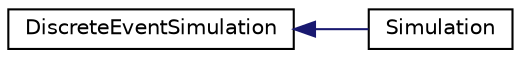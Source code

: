 digraph "Graphical Class Hierarchy"
{
  edge [fontname="Helvetica",fontsize="10",labelfontname="Helvetica",labelfontsize="10"];
  node [fontname="Helvetica",fontsize="10",shape=record];
  rankdir="LR";
  Node0 [label="DiscreteEventSimulation",height=0.2,width=0.4,color="black", fillcolor="white", style="filled",URL="$classDiscreteEventSimulation.html"];
  Node0 -> Node1 [dir="back",color="midnightblue",fontsize="10",style="solid",fontname="Helvetica"];
  Node1 [label="Simulation",height=0.2,width=0.4,color="black", fillcolor="white", style="filled",URL="$classSimulation.html"];
}
